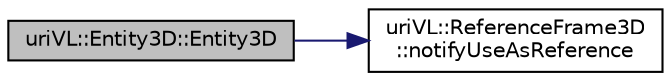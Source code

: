 digraph "uriVL::Entity3D::Entity3D"
{
  edge [fontname="Helvetica",fontsize="10",labelfontname="Helvetica",labelfontsize="10"];
  node [fontname="Helvetica",fontsize="10",shape=record];
  rankdir="LR";
  Node1 [label="uriVL::Entity3D::Entity3D",height=0.2,width=0.4,color="black", fillcolor="grey75", style="filled", fontcolor="black"];
  Node1 -> Node2 [color="midnightblue",fontsize="10",style="solid",fontname="Helvetica"];
  Node2 [label="uriVL::ReferenceFrame3D\l::notifyUseAsReference",height=0.2,width=0.4,color="black", fillcolor="white", style="filled",URL="$classuriVL_1_1ReferenceFrame3D.html#a3a3db9c75833c3f17a8982cadab7f0d6",tooltip="Called by a 3D entity that reports itself to this reference frame to tell it that it uses it as a ref..."];
}
